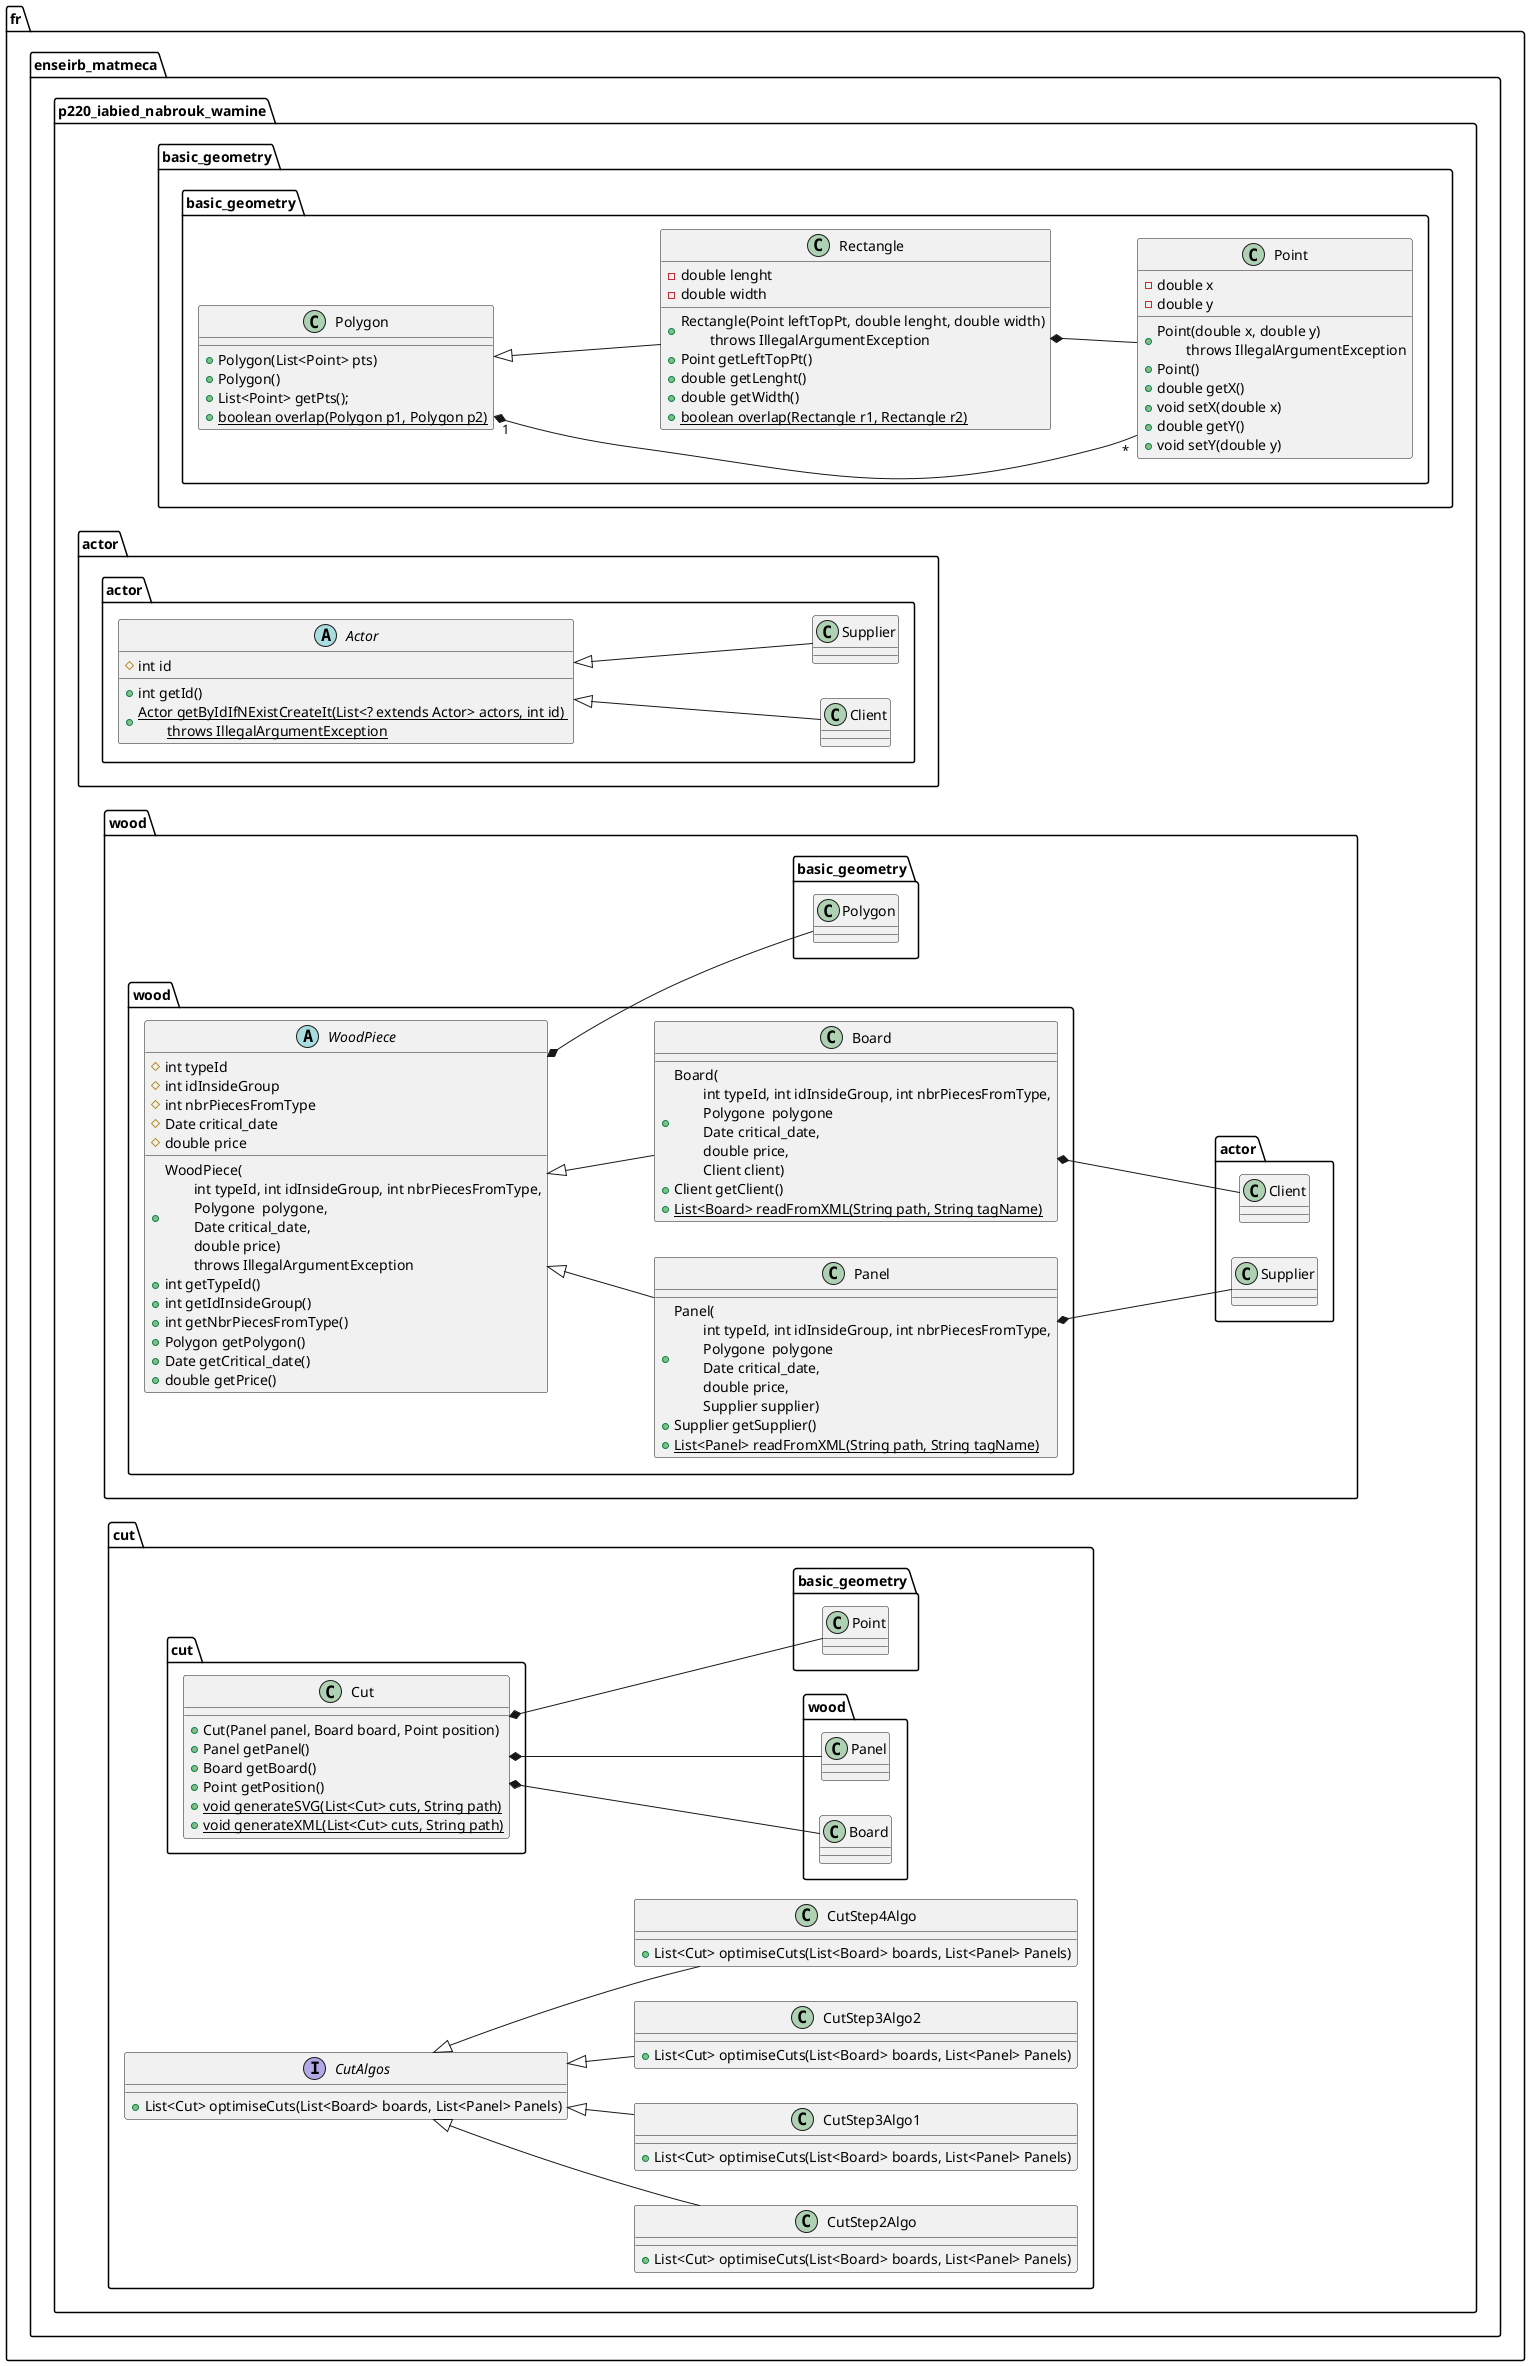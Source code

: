 @startuml uml

left to right direction

package "fr.enseirb_matmeca.p220_iabied_nabrouk_wamine"{

    package "basic_geometry"{

        class basic_geometry.Point {

            - double x
            - double y

            + Point(double x, double y)\n\tthrows IllegalArgumentException
            + Point()
            + double getX()
            + void setX(double x)
            + double getY()
            + void setY(double y)

        }

        class basic_geometry.Polygon {

            + Polygon(List<Point> pts)
            + Polygon()
            + List<Point> getPts();
            + {static} boolean overlap(Polygon p1, Polygon p2)

        }
        basic_geometry.Polygon "1" *-- "*" basic_geometry.Point

        class basic_geometry.Rectangle {

            - double lenght
            - double width
            
            + Rectangle(Point leftTopPt, double lenght, double width)\n\tthrows IllegalArgumentException
            + Point getLeftTopPt()
            + double getLenght()
            + double getWidth()
            + {static} boolean overlap(Rectangle r1, Rectangle r2)
        }
        basic_geometry.Rectangle *-- basic_geometry.Point

        basic_geometry.Polygon <|-- basic_geometry.Rectangle

    }

    package "actor"{

        abstract class actor.Actor{
            # int id

            + int getId()
            + {static} Actor getByIdIfNExistCreateIt(List<? extends Actor> actors, int id) \n\tthrows IllegalArgumentException
        }

        class actor.Client{

        }

        class actor.Supplier{
            
        }

        actor.Actor <|-- actor.Client
        actor.Actor <|-- actor.Supplier

    }

    package "wood"{

        abstract class wood.WoodPiece {

            # int typeId
            # int idInsideGroup
            # int nbrPiecesFromType
            # Date critical_date
            # double price

            + WoodPiece(\n\tint typeId, int idInsideGroup, int nbrPiecesFromType,\n\tPolygone  polygone,\n\tDate critical_date,\n\tdouble price)\n\tthrows IllegalArgumentException
            + int getTypeId()
            + int getIdInsideGroup()
            + int getNbrPiecesFromType()
            + Polygon getPolygon()
            + Date getCritical_date()
            + double getPrice()

        }
        wood.WoodPiece *-- basic_geometry.Polygon

        class wood.Panel {
            + Panel(\n\tint typeId, int idInsideGroup, int nbrPiecesFromType,\n\tPolygone  polygone\n\tDate critical_date,\n\tdouble price,\n\tSupplier supplier)
            + Supplier getSupplier()
            + {static} List<Panel> readFromXML(String path, String tagName)
        }
        wood.Panel *-- actor.Supplier

        class wood.Board {
            + Board(\n\tint typeId, int idInsideGroup, int nbrPiecesFromType,\n\tPolygone  polygone\n\tDate critical_date,\n\tdouble price,\n\tClient client)
            + Client getClient()
            + {static} List<Board> readFromXML(String path, String tagName)
            
        }
        wood.Board *-- actor.Client

        wood.WoodPiece <|-- wood.Panel
        wood.WoodPiece <|-- wood.Board

    }

    package "cut" {
        
        class cut.Cut {

            + Cut(Panel panel, Board board, Point position)
            + Panel getPanel()
            + Board getBoard()
            + Point getPosition()
            + {static} void generateSVG(List<Cut> cuts, String path)
            + {static} void generateXML(List<Cut> cuts, String path)

        }
        cut.Cut *-- wood.Panel
        cut.Cut *-- wood.Board
        cut.Cut *-- basic_geometry.Point

        interface CutAlgos{
            + List<Cut> optimiseCuts(List<Board> boards, List<Panel> Panels)
        }

        class CutStep2Algo {
            + List<Cut> optimiseCuts(List<Board> boards, List<Panel> Panels)
        }

        class CutStep3Algo1 {
            + List<Cut> optimiseCuts(List<Board> boards, List<Panel> Panels)
        }

        class CutStep3Algo2 {
            + List<Cut> optimiseCuts(List<Board> boards, List<Panel> Panels)
        }

        class CutStep4Algo {
            + List<Cut> optimiseCuts(List<Board> boards, List<Panel> Panels)
        }

        CutAlgos <|-- CutStep2Algo
        CutAlgos <|-- CutStep3Algo1
        CutAlgos <|-- CutStep3Algo2
        CutAlgos <|-- CutStep4Algo

    }

}


@enduml